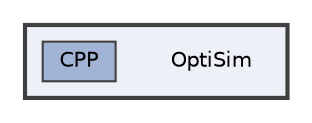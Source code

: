 digraph "OptiSim"
{
 // LATEX_PDF_SIZE
  bgcolor="transparent";
  edge [fontname=Helvetica,fontsize=10,labelfontname=Helvetica,labelfontsize=10];
  node [fontname=Helvetica,fontsize=10,shape=box,height=0.2,width=0.4];
  compound=true
  subgraph clusterdir_d459a611694dda7a142dbf4cd99b2396 {
    graph [ bgcolor="#edf0f7", pencolor="grey25", label="", fontname=Helvetica,fontsize=10 style="filled,bold", URL="dir_d459a611694dda7a142dbf4cd99b2396.html",tooltip=""]
    dir_d459a611694dda7a142dbf4cd99b2396 [shape=plaintext, label="OptiSim"];
  dir_ebd350a6ab8457145effad1be399dc3a [label="CPP", fillcolor="#a2b4d6", color="grey25", style="filled", URL="dir_ebd350a6ab8457145effad1be399dc3a.html",tooltip=""];
  }
}
